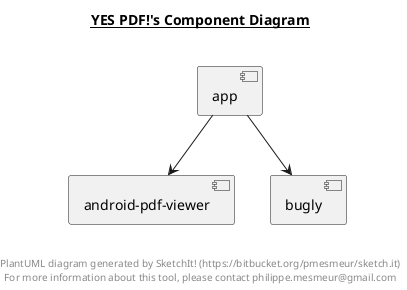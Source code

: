 @startuml

title __YES PDF!'s Component Diagram__\n

  [app] --> [android-pdf-viewer]
  [app] --> [bugly]


right footer


PlantUML diagram generated by SketchIt! (https://bitbucket.org/pmesmeur/sketch.it)
For more information about this tool, please contact philippe.mesmeur@gmail.com
endfooter

@enduml
